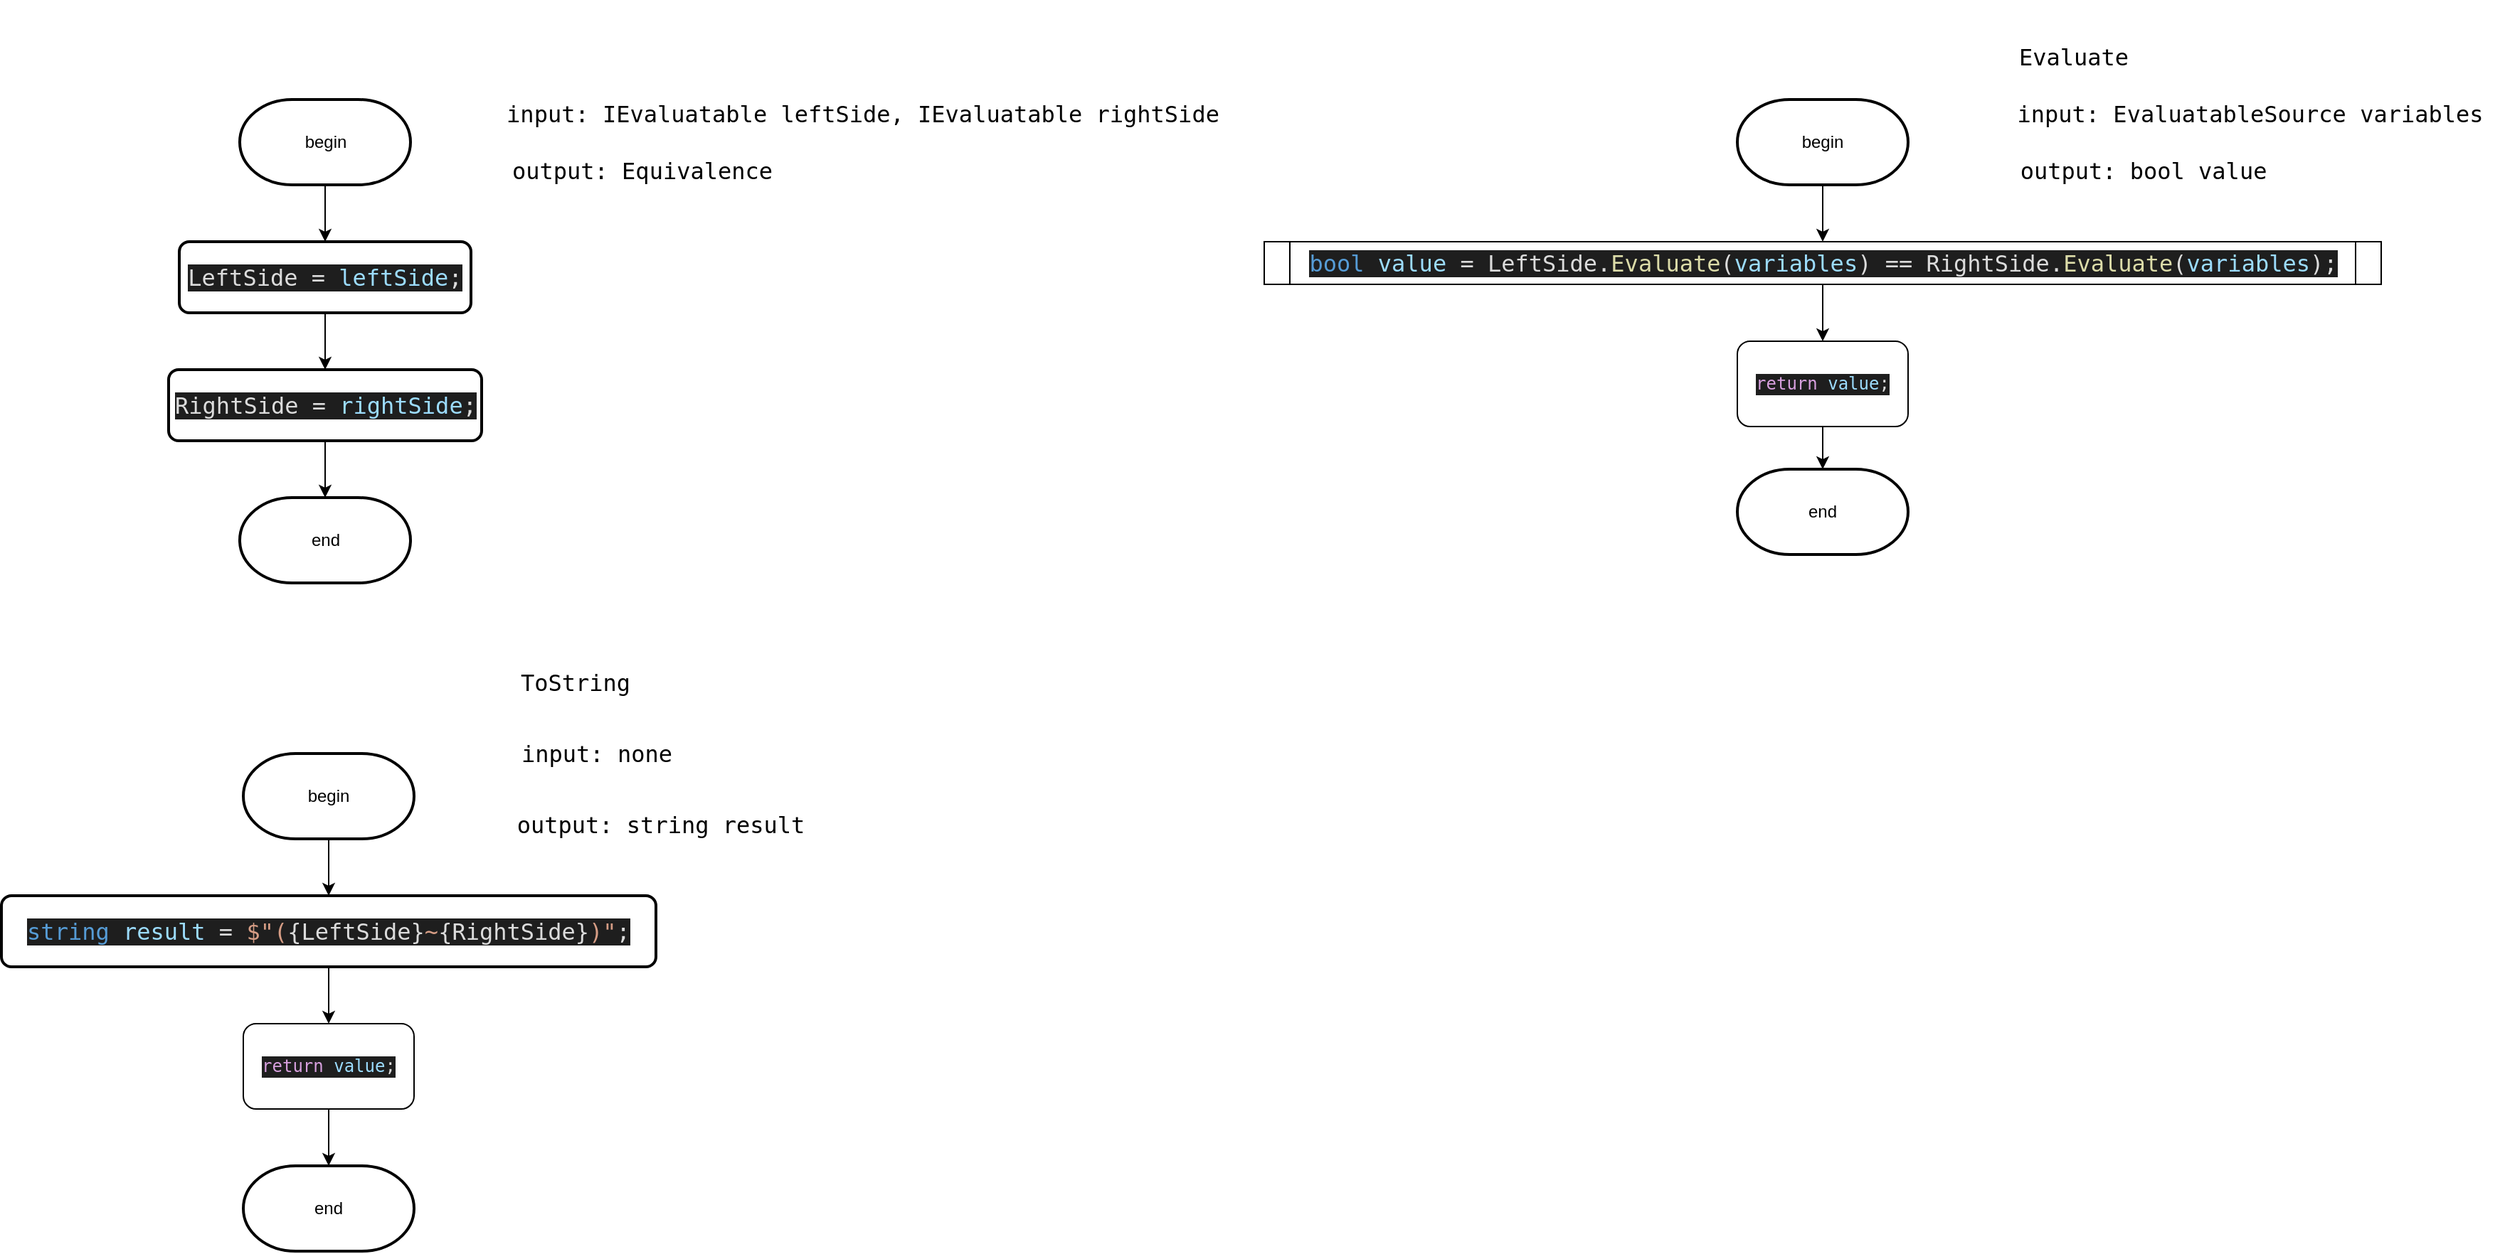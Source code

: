 <mxfile version="26.2.2">
  <diagram name="Page-1" id="wWQFUGHdb_J_DPX5aShU">
    <mxGraphModel dx="2090" dy="2866" grid="1" gridSize="10" guides="1" tooltips="1" connect="1" arrows="1" fold="1" page="1" pageScale="1" pageWidth="850" pageHeight="1100" math="0" shadow="0">
      <root>
        <mxCell id="0" />
        <mxCell id="1" parent="0" />
        <mxCell id="fn003GXV_2hyAFAk2X-T-59" value="&lt;div&gt;&lt;pre style=&quot;font-family: &amp;quot;JetBrains Mono&amp;quot;, monospace; font-size: 12pt;&quot;&gt;&lt;font style=&quot;color: rgb(255, 255, 255);&quot;&gt;Equivalence&lt;/font&gt;&lt;/pre&gt;&lt;/div&gt;" style="text;html=1;align=center;verticalAlign=middle;resizable=0;points=[];autosize=1;strokeColor=none;fillColor=none;" parent="1" vertex="1">
          <mxGeometry x="-300" y="-950" width="120" height="60" as="geometry" />
        </mxCell>
        <mxCell id="fn003GXV_2hyAFAk2X-T-60" style="edgeStyle=orthogonalEdgeStyle;rounded=0;orthogonalLoop=1;jettySize=auto;html=1;exitX=0.5;exitY=1;exitDx=0;exitDy=0;exitPerimeter=0;entryX=0.5;entryY=0;entryDx=0;entryDy=0;" parent="1" source="fn003GXV_2hyAFAk2X-T-61" target="fn003GXV_2hyAFAk2X-T-63" edge="1">
          <mxGeometry relative="1" as="geometry" />
        </mxCell>
        <mxCell id="fn003GXV_2hyAFAk2X-T-61" value="begin" style="strokeWidth=2;html=1;shape=mxgraph.flowchart.terminator;whiteSpace=wrap;" parent="1" vertex="1">
          <mxGeometry x="-487.5" y="-880" width="120" height="60" as="geometry" />
        </mxCell>
        <mxCell id="fn003GXV_2hyAFAk2X-T-62" style="edgeStyle=orthogonalEdgeStyle;rounded=0;orthogonalLoop=1;jettySize=auto;html=1;exitX=0.5;exitY=1;exitDx=0;exitDy=0;entryX=0.5;entryY=0;entryDx=0;entryDy=0;" parent="1" source="fn003GXV_2hyAFAk2X-T-63" target="fn003GXV_2hyAFAk2X-T-64" edge="1">
          <mxGeometry relative="1" as="geometry" />
        </mxCell>
        <mxCell id="fn003GXV_2hyAFAk2X-T-63" value="&lt;div style=&quot;background-color:#1e1e1e;color:#dcdcdc&quot;&gt;&lt;pre style=&quot;font-family:&#39;JetBrains Mono&#39;,monospace;font-size:12.0pt;&quot;&gt;LeftSide = &lt;span style=&quot;color:#9cdcfe;&quot;&gt;leftSide&lt;/span&gt;;&lt;/pre&gt;&lt;/div&gt;" style="rounded=1;whiteSpace=wrap;html=1;absoluteArcSize=1;arcSize=14;strokeWidth=2;" parent="1" vertex="1">
          <mxGeometry x="-530" y="-780" width="205" height="50" as="geometry" />
        </mxCell>
        <mxCell id="fn003GXV_2hyAFAk2X-T-64" value="&lt;div style=&quot;background-color: rgb(30, 30, 30); color: rgb(220, 220, 220);&quot;&gt;&lt;pre style=&quot;font-family:&#39;JetBrains Mono&#39;,monospace;font-size:12.0pt;&quot;&gt;&lt;div&gt;&lt;pre style=&quot;font-family:&#39;JetBrains Mono&#39;,monospace;font-size:12.0pt;&quot;&gt;RightSide = &lt;span style=&quot;color:#9cdcfe;&quot;&gt;rightSide&lt;/span&gt;;&lt;/pre&gt;&lt;/div&gt;&lt;/pre&gt;&lt;/div&gt;" style="rounded=1;whiteSpace=wrap;html=1;absoluteArcSize=1;arcSize=14;strokeWidth=2;" parent="1" vertex="1">
          <mxGeometry x="-537.5" y="-690" width="220" height="50" as="geometry" />
        </mxCell>
        <mxCell id="fn003GXV_2hyAFAk2X-T-65" value="&lt;pre style=&quot;font-family: &amp;quot;JetBrains Mono&amp;quot;, monospace; font-size: 12pt;&quot;&gt;input: IEvaluatable leftSide, IEvaluatable rightSide&lt;/pre&gt;" style="text;html=1;align=center;verticalAlign=middle;resizable=0;points=[];autosize=1;strokeColor=none;fillColor=none;" parent="1" vertex="1">
          <mxGeometry x="-290" y="-900" width="480" height="60" as="geometry" />
        </mxCell>
        <mxCell id="fn003GXV_2hyAFAk2X-T-66" value="&lt;pre style=&quot;font-family: &amp;quot;JetBrains Mono&amp;quot;, monospace; font-size: 12pt;&quot;&gt;output: Equivalence&lt;/pre&gt;" style="text;html=1;align=center;verticalAlign=middle;resizable=0;points=[];autosize=1;strokeColor=none;fillColor=none;" parent="1" vertex="1">
          <mxGeometry x="-300" y="-860" width="190" height="60" as="geometry" />
        </mxCell>
        <mxCell id="fn003GXV_2hyAFAk2X-T-67" value="end" style="strokeWidth=2;html=1;shape=mxgraph.flowchart.terminator;whiteSpace=wrap;" parent="1" vertex="1">
          <mxGeometry x="-487.5" y="-600" width="120" height="60" as="geometry" />
        </mxCell>
        <mxCell id="fn003GXV_2hyAFAk2X-T-68" style="edgeStyle=orthogonalEdgeStyle;rounded=0;orthogonalLoop=1;jettySize=auto;html=1;exitX=0.5;exitY=1;exitDx=0;exitDy=0;entryX=0.5;entryY=0;entryDx=0;entryDy=0;entryPerimeter=0;" parent="1" source="fn003GXV_2hyAFAk2X-T-64" target="fn003GXV_2hyAFAk2X-T-67" edge="1">
          <mxGeometry relative="1" as="geometry" />
        </mxCell>
        <mxCell id="fn003GXV_2hyAFAk2X-T-69" value="&lt;pre style=&quot;font-family: &amp;quot;JetBrains Mono&amp;quot;, monospace; font-size: 12pt;&quot;&gt;Evaluate&lt;/pre&gt;" style="text;html=1;align=center;verticalAlign=middle;resizable=0;points=[];autosize=1;strokeColor=none;fillColor=none;" parent="1" vertex="1">
          <mxGeometry x="756" y="-940" width="90" height="60" as="geometry" />
        </mxCell>
        <mxCell id="-1y040aWpGjqupSYGB7G-2" style="edgeStyle=orthogonalEdgeStyle;rounded=0;orthogonalLoop=1;jettySize=auto;html=1;exitX=0.5;exitY=1;exitDx=0;exitDy=0;exitPerimeter=0;entryX=0.5;entryY=0;entryDx=0;entryDy=0;" parent="1" source="fn003GXV_2hyAFAk2X-T-71" target="-1y040aWpGjqupSYGB7G-1" edge="1">
          <mxGeometry relative="1" as="geometry" />
        </mxCell>
        <mxCell id="fn003GXV_2hyAFAk2X-T-71" value="begin" style="strokeWidth=2;html=1;shape=mxgraph.flowchart.terminator;whiteSpace=wrap;" parent="1" vertex="1">
          <mxGeometry x="565" y="-880" width="120" height="60" as="geometry" />
        </mxCell>
        <mxCell id="fn003GXV_2hyAFAk2X-T-73" value="&lt;pre style=&quot;font-family: &amp;quot;JetBrains Mono&amp;quot;, monospace; font-size: 12pt;&quot;&gt;input: EvaluatableSource variables&lt;/pre&gt;" style="text;html=1;align=center;verticalAlign=middle;resizable=0;points=[];autosize=1;strokeColor=none;fillColor=none;" parent="1" vertex="1">
          <mxGeometry x="750" y="-900" width="350" height="60" as="geometry" />
        </mxCell>
        <mxCell id="fn003GXV_2hyAFAk2X-T-74" value="&lt;pre style=&quot;font-family: &amp;quot;JetBrains Mono&amp;quot;, monospace; font-size: 12pt;&quot;&gt;output: bool value&lt;/pre&gt;" style="text;html=1;align=center;verticalAlign=middle;resizable=0;points=[];autosize=1;strokeColor=none;fillColor=none;" parent="1" vertex="1">
          <mxGeometry x="760" y="-860" width="180" height="60" as="geometry" />
        </mxCell>
        <mxCell id="fn003GXV_2hyAFAk2X-T-75" value="end" style="strokeWidth=2;html=1;shape=mxgraph.flowchart.terminator;whiteSpace=wrap;" parent="1" vertex="1">
          <mxGeometry x="565" y="-620" width="120" height="60" as="geometry" />
        </mxCell>
        <mxCell id="fn003GXV_2hyAFAk2X-T-77" value="&lt;pre style=&quot;font-family: &amp;quot;JetBrains Mono&amp;quot;, monospace; font-size: 12pt;&quot;&gt;ToString&lt;/pre&gt;" style="text;html=1;align=center;verticalAlign=middle;resizable=0;points=[];autosize=1;strokeColor=none;fillColor=none;" parent="1" vertex="1">
          <mxGeometry x="-297.5" y="-500" width="90" height="60" as="geometry" />
        </mxCell>
        <mxCell id="fn003GXV_2hyAFAk2X-T-78" style="edgeStyle=orthogonalEdgeStyle;rounded=0;orthogonalLoop=1;jettySize=auto;html=1;exitX=0.5;exitY=1;exitDx=0;exitDy=0;exitPerimeter=0;entryX=0.5;entryY=0;entryDx=0;entryDy=0;" parent="1" source="fn003GXV_2hyAFAk2X-T-79" target="fn003GXV_2hyAFAk2X-T-80" edge="1">
          <mxGeometry relative="1" as="geometry" />
        </mxCell>
        <mxCell id="fn003GXV_2hyAFAk2X-T-79" value="begin" style="strokeWidth=2;html=1;shape=mxgraph.flowchart.terminator;whiteSpace=wrap;" parent="1" vertex="1">
          <mxGeometry x="-485" y="-420" width="120" height="60" as="geometry" />
        </mxCell>
        <mxCell id="XzTm3mVfXnqdLr-hghvi-6" style="edgeStyle=orthogonalEdgeStyle;rounded=0;orthogonalLoop=1;jettySize=auto;html=1;exitX=0.5;exitY=1;exitDx=0;exitDy=0;entryX=0.5;entryY=0;entryDx=0;entryDy=0;" edge="1" parent="1" source="fn003GXV_2hyAFAk2X-T-80" target="XzTm3mVfXnqdLr-hghvi-4">
          <mxGeometry relative="1" as="geometry" />
        </mxCell>
        <mxCell id="fn003GXV_2hyAFAk2X-T-80" value="&lt;div style=&quot;background-color: rgb(30, 30, 30); color: rgb(220, 220, 220);&quot;&gt;&lt;pre style=&quot;font-family:&#39;JetBrains Mono&#39;,monospace;font-size:12.0pt;&quot;&gt;&lt;pre style=&quot;font-family:&#39;JetBrains Mono&#39;,monospace;font-size:12.0pt;&quot;&gt;&lt;pre style=&quot;font-family:&#39;JetBrains Mono&#39;,monospace;font-size:12.0pt;&quot;&gt;&lt;pre style=&quot;font-family:&#39;JetBrains Mono&#39;,monospace;font-size:12.0pt;&quot;&gt;&lt;div&gt;&lt;pre style=&quot;font-family:&#39;JetBrains Mono&#39;,monospace;font-size:12.0pt;&quot;&gt;&lt;span style=&quot;color:#569cd6;&quot;&gt;string &lt;/span&gt;&lt;span style=&quot;color:#9cdcfe;&quot;&gt;result &lt;/span&gt;= &lt;span style=&quot;color:#d69d85;&quot;&gt;$&quot;(&lt;/span&gt;{LeftSide}&lt;span style=&quot;color:#d69d85;&quot;&gt;~&lt;/span&gt;{RightSide}&lt;span style=&quot;color:#d69d85;&quot;&gt;)&quot;&lt;/span&gt;;&lt;/pre&gt;&lt;/div&gt;&lt;/pre&gt;&lt;/pre&gt;&lt;/pre&gt;&lt;/pre&gt;&lt;/div&gt;" style="rounded=1;whiteSpace=wrap;html=1;absoluteArcSize=1;arcSize=14;strokeWidth=2;" parent="1" vertex="1">
          <mxGeometry x="-655" y="-320" width="460" height="50" as="geometry" />
        </mxCell>
        <mxCell id="fn003GXV_2hyAFAk2X-T-81" value="&lt;pre style=&quot;font-family: &amp;quot;JetBrains Mono&amp;quot;, monospace; font-size: 12pt;&quot;&gt;input: none&lt;/pre&gt;" style="text;html=1;align=center;verticalAlign=middle;resizable=0;points=[];autosize=1;strokeColor=none;fillColor=none;" parent="1" vertex="1">
          <mxGeometry x="-297.5" y="-450" width="120" height="60" as="geometry" />
        </mxCell>
        <mxCell id="fn003GXV_2hyAFAk2X-T-82" value="&lt;pre style=&quot;font-family: &amp;quot;JetBrains Mono&amp;quot;, monospace; font-size: 12pt;&quot;&gt;output: string result&lt;/pre&gt;" style="text;html=1;align=center;verticalAlign=middle;resizable=0;points=[];autosize=1;strokeColor=none;fillColor=none;" parent="1" vertex="1">
          <mxGeometry x="-297.5" y="-400" width="210" height="60" as="geometry" />
        </mxCell>
        <mxCell id="fn003GXV_2hyAFAk2X-T-83" value="end" style="strokeWidth=2;html=1;shape=mxgraph.flowchart.terminator;whiteSpace=wrap;" parent="1" vertex="1">
          <mxGeometry x="-485" y="-130" width="120" height="60" as="geometry" />
        </mxCell>
        <mxCell id="XzTm3mVfXnqdLr-hghvi-2" style="edgeStyle=orthogonalEdgeStyle;rounded=0;orthogonalLoop=1;jettySize=auto;html=1;exitX=0.5;exitY=1;exitDx=0;exitDy=0;entryX=0.5;entryY=0;entryDx=0;entryDy=0;" edge="1" parent="1" source="-1y040aWpGjqupSYGB7G-1" target="XzTm3mVfXnqdLr-hghvi-1">
          <mxGeometry relative="1" as="geometry" />
        </mxCell>
        <mxCell id="-1y040aWpGjqupSYGB7G-1" value="&lt;pre style=&quot;color: rgb(220, 220, 220); font-size: 12pt; background-color: rgb(30, 30, 30); font-family: &amp;quot;JetBrains Mono&amp;quot;, monospace;&quot;&gt;&lt;span style=&quot;color: rgb(86, 156, 214);&quot;&gt;bool &lt;/span&gt;&lt;span style=&quot;color: rgb(156, 220, 254);&quot;&gt;value &lt;/span&gt;= LeftSide.&lt;span style=&quot;color: rgb(220, 220, 169);&quot;&gt;Evaluate&lt;/span&gt;(&lt;span style=&quot;color: rgb(156, 220, 254);&quot;&gt;variables&lt;/span&gt;) == RightSide.&lt;span style=&quot;color: rgb(220, 220, 169);&quot;&gt;Evaluate&lt;/span&gt;(&lt;span style=&quot;color: rgb(156, 220, 254);&quot;&gt;variables&lt;/span&gt;);&lt;/pre&gt;" style="shape=process;whiteSpace=wrap;html=1;backgroundOutline=1;size=0.023;" parent="1" vertex="1">
          <mxGeometry x="232.5" y="-780" width="785" height="30" as="geometry" />
        </mxCell>
        <mxCell id="XzTm3mVfXnqdLr-hghvi-3" style="edgeStyle=orthogonalEdgeStyle;rounded=0;orthogonalLoop=1;jettySize=auto;html=1;exitX=0.5;exitY=1;exitDx=0;exitDy=0;" edge="1" parent="1" source="XzTm3mVfXnqdLr-hghvi-1" target="fn003GXV_2hyAFAk2X-T-75">
          <mxGeometry relative="1" as="geometry" />
        </mxCell>
        <mxCell id="XzTm3mVfXnqdLr-hghvi-1" value="&lt;div style=&quot;background-color:#1e1e1e;color:#dcdcdc&quot;&gt;&lt;pre style=&quot;font-family:&#39;JetBrains Mono&#39;,monospace;font-size:9.0pt;&quot;&gt;&lt;span style=&quot;color:#d8a0df;&quot;&gt;return &lt;/span&gt;&lt;span style=&quot;color:#9cdcfe;&quot;&gt;value&lt;/span&gt;;&lt;/pre&gt;&lt;/div&gt;" style="rounded=1;whiteSpace=wrap;html=1;" vertex="1" parent="1">
          <mxGeometry x="565" y="-710" width="120" height="60" as="geometry" />
        </mxCell>
        <mxCell id="XzTm3mVfXnqdLr-hghvi-4" value="&lt;div style=&quot;background-color: rgb(30, 30, 30); color: rgb(220, 220, 220);&quot;&gt;&lt;pre style=&quot;font-family: &amp;quot;JetBrains Mono&amp;quot;, monospace; font-size: 9pt;&quot;&gt;&lt;span style=&quot;color: rgb(216, 160, 223);&quot;&gt;return &lt;/span&gt;&lt;span style=&quot;color: rgb(216, 160, 223);&quot;&gt;&lt;font color=&quot;#9cdcfe&quot;&gt;value&lt;/font&gt;&lt;/span&gt;&lt;font color=&quot;#dcdcdc&quot;&gt;;&lt;/font&gt;&lt;/pre&gt;&lt;/div&gt;" style="rounded=1;whiteSpace=wrap;html=1;" vertex="1" parent="1">
          <mxGeometry x="-485" y="-230" width="120" height="60" as="geometry" />
        </mxCell>
        <mxCell id="XzTm3mVfXnqdLr-hghvi-7" style="edgeStyle=orthogonalEdgeStyle;rounded=0;orthogonalLoop=1;jettySize=auto;html=1;exitX=0.5;exitY=1;exitDx=0;exitDy=0;entryX=0.5;entryY=0;entryDx=0;entryDy=0;entryPerimeter=0;" edge="1" parent="1" source="XzTm3mVfXnqdLr-hghvi-4" target="fn003GXV_2hyAFAk2X-T-83">
          <mxGeometry relative="1" as="geometry" />
        </mxCell>
      </root>
    </mxGraphModel>
  </diagram>
</mxfile>
